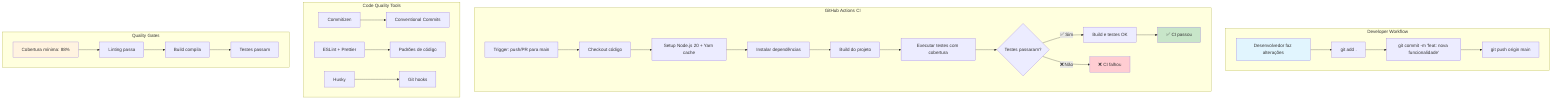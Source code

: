 flowchart TD
    subgraph "Developer Workflow"
        A[Desenvolvedor faz alterações] --> B[git add .]
        B --> C[git commit -m 'feat: nova funcionalidade']
        C --> D[git push origin main]
    end

    subgraph "GitHub Actions CI"
        E[Trigger: push/PR para main] --> F[Checkout código]
        F --> G[Setup Node.js 20 + Yarn cache]
        G --> H[Instalar dependências]
        H --> I[Build do projeto]
        I --> J[Executar testes com cobertura]
        
        J --> K{Testes passaram?}
        K -->|✅ Sim| L[Build e testes OK]
        K -->|❌ Não| M[❌ CI falhou]
        
        L --> N[✅ CI passou]
    end

    subgraph "Code Quality Tools"
        O[Commitizen] --> P[Conventional Commits]
        Q[ESLint + Prettier] --> R[Padrões de código]
        S[Husky] --> T[Git hooks]
    end

    subgraph "Quality Gates"
        U[Cobertura mínima: 88%] --> V[Linting passa]
        V --> W[Build compila]
        W --> X[Testes passam]
    end

    style A fill:#e1f5fe
    style N fill:#c8e6c9
    style M fill:#ffcdd2
    style U fill:#fff3e0
